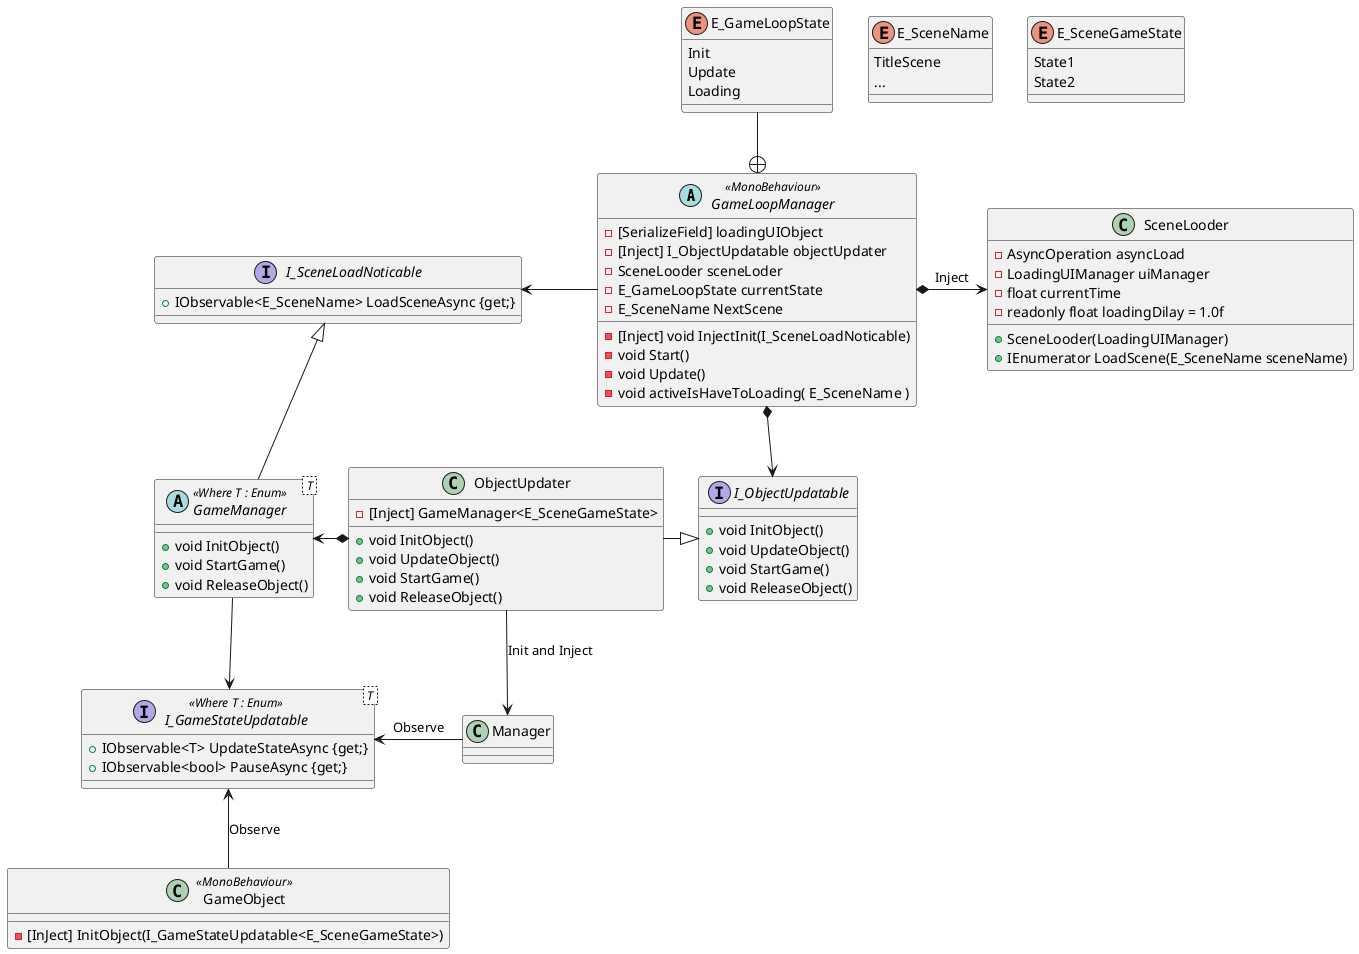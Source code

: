 @startuml class

    abstract class GameLoopManager <<MonoBehaviour>>{
        - [SerializeField] loadingUIObject
        - [Inject] I_ObjectUpdatable objectUpdater
        - SceneLooder sceneLoder
        - E_GameLoopState currentState
        - E_SceneName NextScene

        - [Inject] void InjectInit(I_SceneLoadNoticable)
        - void Start()
        - void Update()
        - void activeIsHaveToLoading( E_SceneName )

    }

    enum E_GameLoopState{
        Init
        Update
        Loading
    }

    enum E_SceneName{
        TitleScene
        ...
    }

    enum E_SceneGameState{
        State1
        State2
    }

    abstract class GameManager< T > <<Where T : Enum>>{
        + void InitObject()
        + void StartGame()
        + void ReleaseObject()
    }

    interface I_GameStateUpdatable< T > <<Where T : Enum>>{
        + IObservable<T> UpdateStateAsync {get;}
        + IObservable<bool> PauseAsync {get;}
    }

    interface I_SceneLoadNoticable{
        + IObservable<E_SceneName> LoadSceneAsync {get;}
    }

    interface I_ObjectUpdatable{
        + void InitObject()
        + void UpdateObject()
        + void StartGame()
        + void ReleaseObject()
    }

    class ObjectUpdater {
        -[Inject] GameManager<E_SceneGameState>
        + void InitObject()
        + void UpdateObject()
        + void StartGame()
        + void ReleaseObject()
    }

    class Manager
    class GameObject <<MonoBehaviour>> {
        - [InJect] InitObject(I_GameStateUpdatable<E_SceneGameState>)
    }


    class SceneLooder{
        - AsyncOperation asyncLoad
        - LoadingUIManager uiManager
        - float currentTime
        - readonly float loadingDilay = 1.0f

        + SceneLooder(LoadingUIManager)
        + IEnumerator LoadScene(E_SceneName sceneName)
    }


    GameLoopManager *--> I_ObjectUpdatable
    GameLoopManager -left-> I_SceneLoadNoticable
    GameLoopManager *-right-> SceneLooder : Inject

    GameManager -up-|> I_SceneLoadNoticable
    GameManager --> I_GameStateUpdatable

    ObjectUpdater -right-|> I_ObjectUpdatable
    ObjectUpdater *-left-> GameManager
    ObjectUpdater --> Manager :Init and Inject 

    Manager -left-> I_GameStateUpdatable : Observe
    GameObject -up-> I_GameStateUpdatable : Observe

    E_GameLoopState --+ GameLoopManager


@enduml